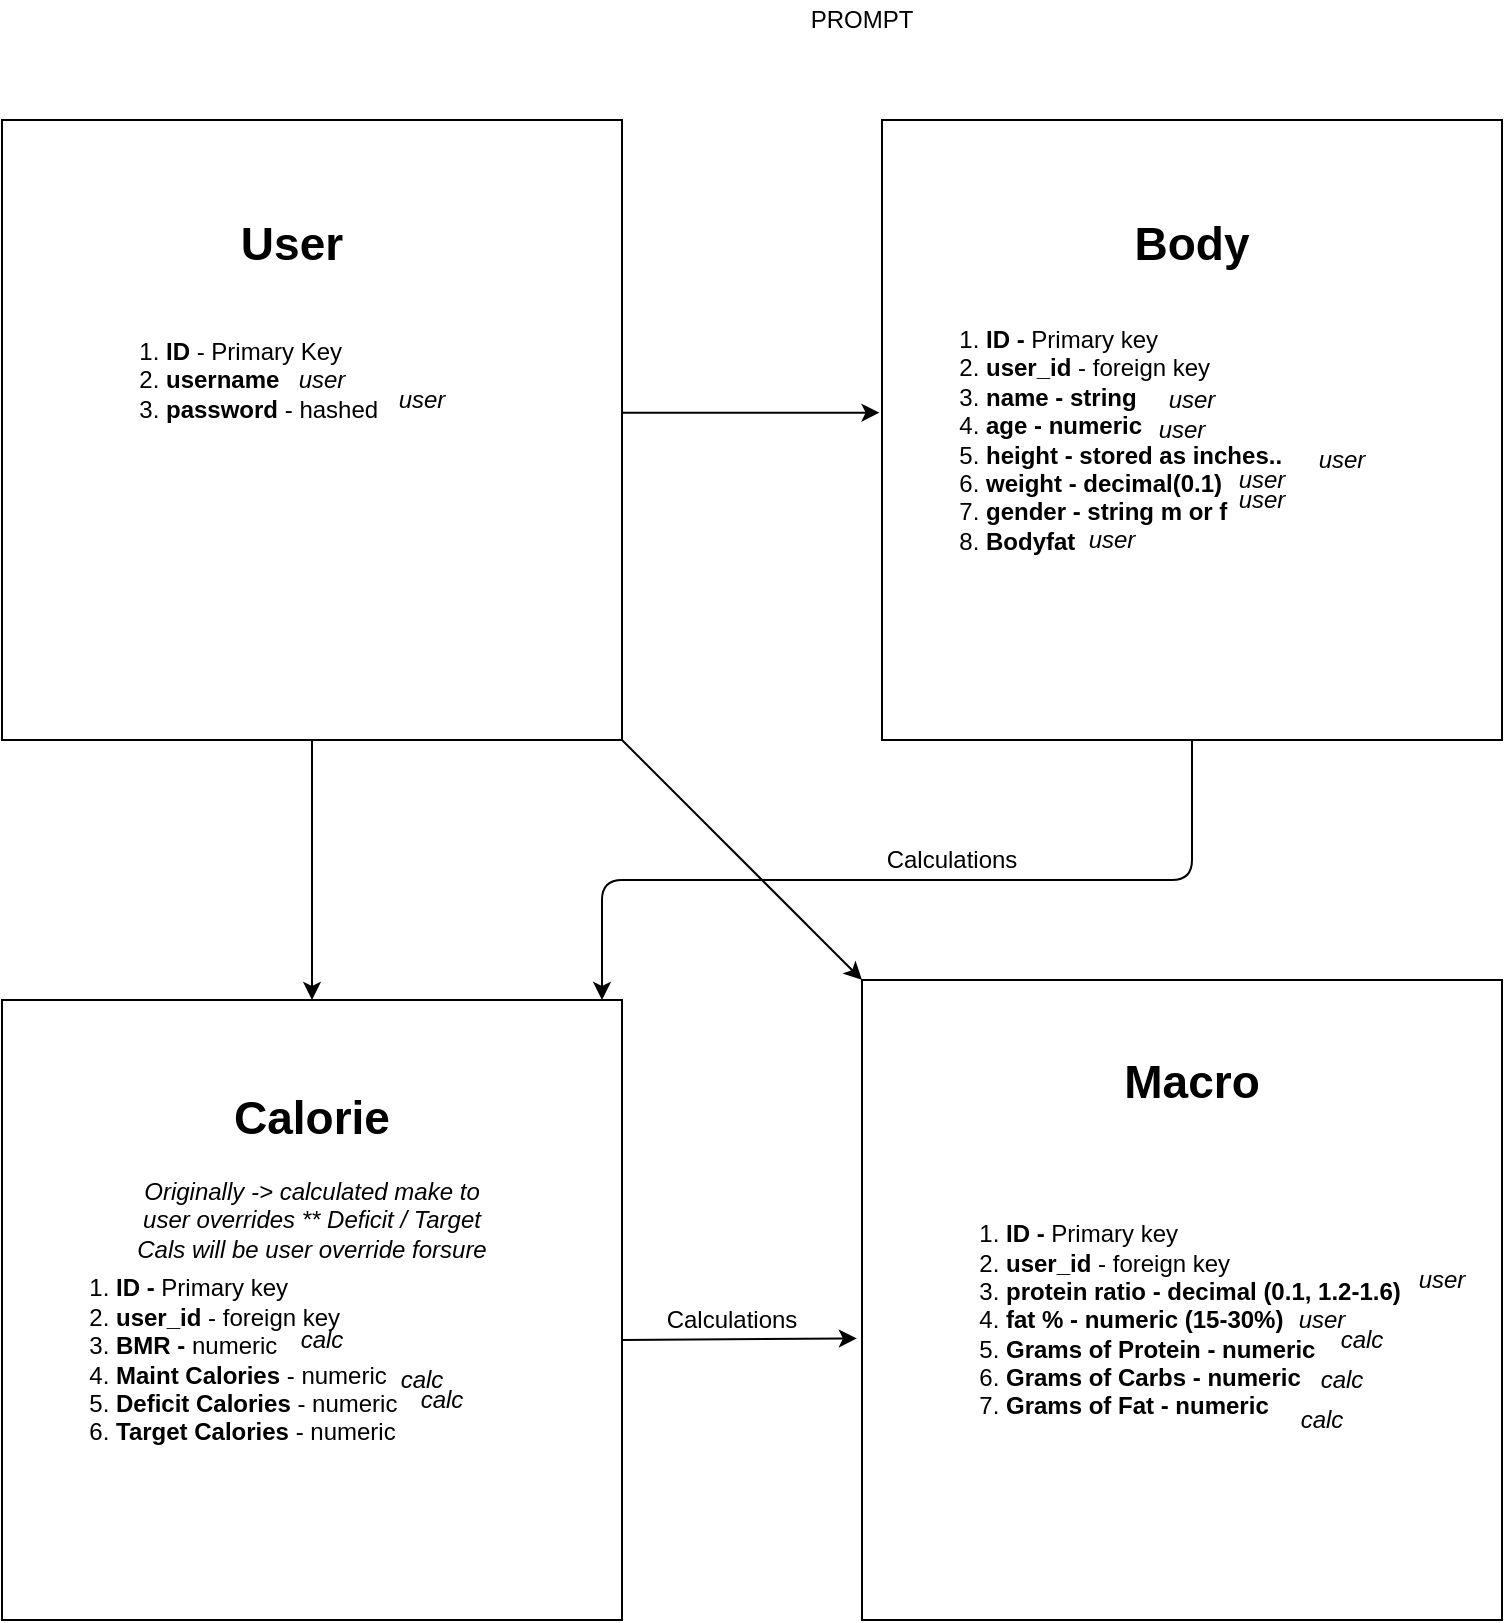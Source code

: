<mxfile version="15.2.9" type="github"><diagram id="ozSLFKVBh8VMbbXM1zvN" name="Page-1"><mxGraphModel dx="1483" dy="827" grid="1" gridSize="10" guides="1" tooltips="1" connect="1" arrows="1" fold="1" page="1" pageScale="1" pageWidth="850" pageHeight="1100" math="0" shadow="0"><root><mxCell id="0"/><mxCell id="1" parent="0"/><mxCell id="GdqsN5Lq0HmgT2kTp2Hs-1" value="" style="whiteSpace=wrap;html=1;aspect=fixed;" vertex="1" parent="1"><mxGeometry x="30" y="300" width="310" height="310" as="geometry"/></mxCell><mxCell id="GdqsN5Lq0HmgT2kTp2Hs-2" value="&lt;b&gt;&lt;font style=&quot;font-size: 23px&quot;&gt;User&lt;/font&gt;&lt;/b&gt;" style="text;html=1;strokeColor=none;fillColor=none;align=center;verticalAlign=middle;whiteSpace=wrap;rounded=0;" vertex="1" parent="1"><mxGeometry x="70" y="333" width="210" height="57.5" as="geometry"/></mxCell><mxCell id="GdqsN5Lq0HmgT2kTp2Hs-3" value="&lt;ol&gt;&lt;li&gt;&lt;b&gt;ID&lt;/b&gt;&amp;nbsp;- Primary Key&lt;/li&gt;&lt;li&gt;&lt;b&gt;username&lt;/b&gt;&lt;/li&gt;&lt;li&gt;&lt;b&gt;password &lt;/b&gt;- hashed&lt;/li&gt;&lt;/ol&gt;" style="text;html=1;strokeColor=none;fillColor=none;align=left;verticalAlign=middle;whiteSpace=wrap;rounded=0;" vertex="1" parent="1"><mxGeometry x="70" y="400" width="240" height="60" as="geometry"/></mxCell><mxCell id="GdqsN5Lq0HmgT2kTp2Hs-4" value="" style="whiteSpace=wrap;html=1;aspect=fixed;" vertex="1" parent="1"><mxGeometry x="470" y="300" width="310" height="310" as="geometry"/></mxCell><mxCell id="GdqsN5Lq0HmgT2kTp2Hs-5" value="&lt;span style=&quot;font-size: 23px&quot;&gt;&lt;b&gt;Body&lt;/b&gt;&lt;/span&gt;" style="text;html=1;strokeColor=none;fillColor=none;align=center;verticalAlign=middle;whiteSpace=wrap;rounded=0;" vertex="1" parent="1"><mxGeometry x="520" y="333" width="210" height="57.5" as="geometry"/></mxCell><mxCell id="GdqsN5Lq0HmgT2kTp2Hs-6" value="&lt;ol&gt;&lt;li&gt;&lt;b&gt;ID - &lt;/b&gt;Primary key&lt;/li&gt;&lt;li&gt;&lt;b&gt;user_id &lt;/b&gt;- foreign key&lt;/li&gt;&lt;li&gt;&lt;b&gt;name - string&lt;/b&gt;&lt;/li&gt;&lt;li&gt;&lt;b&gt;age - numeric&lt;/b&gt;&lt;/li&gt;&lt;li&gt;&lt;b&gt;height - stored as inches..&lt;/b&gt;&lt;/li&gt;&lt;li&gt;&lt;b&gt;weight - decimal(0.1)&lt;/b&gt;&lt;/li&gt;&lt;li&gt;&lt;b&gt;gender - string m or f&lt;/b&gt;&lt;/li&gt;&lt;li&gt;&lt;b&gt;Bodyfat&lt;/b&gt;&lt;/li&gt;&lt;/ol&gt;" style="text;html=1;strokeColor=none;fillColor=none;align=left;verticalAlign=middle;whiteSpace=wrap;rounded=0;" vertex="1" parent="1"><mxGeometry x="480" y="360" width="290" height="200" as="geometry"/></mxCell><mxCell id="GdqsN5Lq0HmgT2kTp2Hs-7" value="" style="whiteSpace=wrap;html=1;aspect=fixed;" vertex="1" parent="1"><mxGeometry x="460" y="730" width="320" height="320" as="geometry"/></mxCell><mxCell id="GdqsN5Lq0HmgT2kTp2Hs-8" value="" style="whiteSpace=wrap;html=1;aspect=fixed;" vertex="1" parent="1"><mxGeometry x="30" y="740" width="310" height="310" as="geometry"/></mxCell><mxCell id="GdqsN5Lq0HmgT2kTp2Hs-11" value="&lt;span style=&quot;font-size: 23px&quot;&gt;&lt;b&gt;Calorie&lt;/b&gt;&lt;/span&gt;" style="text;html=1;strokeColor=none;fillColor=none;align=center;verticalAlign=middle;whiteSpace=wrap;rounded=0;" vertex="1" parent="1"><mxGeometry x="80" y="770" width="210" height="57.5" as="geometry"/></mxCell><mxCell id="GdqsN5Lq0HmgT2kTp2Hs-13" value="&lt;ol&gt;&lt;li&gt;&lt;b&gt;ID - &lt;/b&gt;Primary key&lt;/li&gt;&lt;li&gt;&lt;b&gt;user_id &lt;/b&gt;- foreign key&lt;/li&gt;&lt;li&gt;&lt;b&gt;BMR - &lt;/b&gt;numeric&lt;/li&gt;&lt;li&gt;&lt;b&gt;Maint Calories&lt;/b&gt;&amp;nbsp;- numeric&lt;/li&gt;&lt;li&gt;&lt;b&gt;Deficit Calories &lt;/b&gt;- numeric&lt;/li&gt;&lt;li&gt;&lt;b&gt;Target Calories &lt;/b&gt;- numeric&lt;/li&gt;&lt;/ol&gt;" style="text;html=1;strokeColor=none;fillColor=none;align=left;verticalAlign=middle;whiteSpace=wrap;rounded=0;" vertex="1" parent="1"><mxGeometry x="45" y="820" width="290" height="200" as="geometry"/></mxCell><mxCell id="GdqsN5Lq0HmgT2kTp2Hs-15" value="&lt;span style=&quot;font-size: 23px&quot;&gt;&lt;b&gt;Macro&lt;/b&gt;&lt;/span&gt;" style="text;html=1;strokeColor=none;fillColor=none;align=center;verticalAlign=middle;whiteSpace=wrap;rounded=0;" vertex="1" parent="1"><mxGeometry x="520" y="752.5" width="210" height="57.5" as="geometry"/></mxCell><mxCell id="GdqsN5Lq0HmgT2kTp2Hs-16" value="&lt;ol&gt;&lt;li&gt;&lt;b&gt;ID - &lt;/b&gt;Primary key&lt;/li&gt;&lt;li&gt;&lt;b&gt;user_id &lt;/b&gt;- foreign key&lt;/li&gt;&lt;li&gt;&lt;b&gt;protein ratio - decimal (0.1, 1.2-1.6)&lt;/b&gt;&lt;/li&gt;&lt;li&gt;&lt;b&gt;fat % - numeric (15-30%)&lt;/b&gt;&lt;/li&gt;&lt;li&gt;&lt;b&gt;Grams of Protein - numeric&amp;nbsp;&lt;/b&gt;&lt;/li&gt;&lt;li&gt;&lt;b&gt;Grams of Carbs - numeric&amp;nbsp;&lt;/b&gt;&lt;/li&gt;&lt;li&gt;&lt;b&gt;Grams of Fat - numeric&amp;nbsp;&lt;/b&gt;&lt;/li&gt;&lt;/ol&gt;" style="text;html=1;strokeColor=none;fillColor=none;align=left;verticalAlign=middle;whiteSpace=wrap;rounded=0;" vertex="1" parent="1"><mxGeometry x="490" y="800" width="290" height="200" as="geometry"/></mxCell><mxCell id="GdqsN5Lq0HmgT2kTp2Hs-17" value="" style="endArrow=classic;html=1;entryX=0;entryY=0;entryDx=0;entryDy=0;exitX=1;exitY=1;exitDx=0;exitDy=0;" edge="1" parent="1" source="GdqsN5Lq0HmgT2kTp2Hs-1" target="GdqsN5Lq0HmgT2kTp2Hs-7"><mxGeometry width="50" height="50" relative="1" as="geometry"><mxPoint x="340" y="610" as="sourcePoint"/><mxPoint x="310" y="500" as="targetPoint"/></mxGeometry></mxCell><mxCell id="GdqsN5Lq0HmgT2kTp2Hs-19" value="" style="endArrow=classic;html=1;exitX=1.001;exitY=0.472;exitDx=0;exitDy=0;exitPerimeter=0;entryX=-0.004;entryY=0.472;entryDx=0;entryDy=0;entryPerimeter=0;" edge="1" parent="1" source="GdqsN5Lq0HmgT2kTp2Hs-1" target="GdqsN5Lq0HmgT2kTp2Hs-4"><mxGeometry width="50" height="50" relative="1" as="geometry"><mxPoint x="460" y="650" as="sourcePoint"/><mxPoint x="510" y="600" as="targetPoint"/></mxGeometry></mxCell><mxCell id="GdqsN5Lq0HmgT2kTp2Hs-20" value="" style="endArrow=classic;html=1;exitX=0.5;exitY=1;exitDx=0;exitDy=0;entryX=0.5;entryY=0;entryDx=0;entryDy=0;" edge="1" parent="1" source="GdqsN5Lq0HmgT2kTp2Hs-1" target="GdqsN5Lq0HmgT2kTp2Hs-8"><mxGeometry width="50" height="50" relative="1" as="geometry"><mxPoint x="150" y="650" as="sourcePoint"/><mxPoint x="200" y="600" as="targetPoint"/></mxGeometry></mxCell><mxCell id="GdqsN5Lq0HmgT2kTp2Hs-21" value="" style="endArrow=classic;html=1;exitX=0.5;exitY=1;exitDx=0;exitDy=0;" edge="1" parent="1" source="GdqsN5Lq0HmgT2kTp2Hs-4"><mxGeometry width="50" height="50" relative="1" as="geometry"><mxPoint x="450" y="780" as="sourcePoint"/><mxPoint x="330" y="740" as="targetPoint"/><Array as="points"><mxPoint x="625" y="680"/><mxPoint x="330" y="680"/></Array></mxGeometry></mxCell><mxCell id="GdqsN5Lq0HmgT2kTp2Hs-22" value="Calculations" style="text;html=1;strokeColor=none;fillColor=none;align=center;verticalAlign=middle;whiteSpace=wrap;rounded=0;" vertex="1" parent="1"><mxGeometry x="450" y="660" width="110" height="20" as="geometry"/></mxCell><mxCell id="GdqsN5Lq0HmgT2kTp2Hs-23" value="" style="endArrow=classic;html=1;entryX=-0.008;entryY=0.56;entryDx=0;entryDy=0;entryPerimeter=0;" edge="1" parent="1" target="GdqsN5Lq0HmgT2kTp2Hs-7"><mxGeometry width="50" height="50" relative="1" as="geometry"><mxPoint x="340" y="910" as="sourcePoint"/><mxPoint x="390" y="860" as="targetPoint"/></mxGeometry></mxCell><mxCell id="GdqsN5Lq0HmgT2kTp2Hs-24" value="Calculations" style="text;html=1;strokeColor=none;fillColor=none;align=center;verticalAlign=middle;whiteSpace=wrap;rounded=0;" vertex="1" parent="1"><mxGeometry x="340" y="890" width="110" height="20" as="geometry"/></mxCell><mxCell id="GdqsN5Lq0HmgT2kTp2Hs-25" value="user" style="text;html=1;strokeColor=none;fillColor=none;align=center;verticalAlign=middle;whiteSpace=wrap;rounded=0;fontStyle=2" vertex="1" parent="1"><mxGeometry x="170" y="420" width="40" height="20" as="geometry"/></mxCell><mxCell id="GdqsN5Lq0HmgT2kTp2Hs-28" value="user" style="text;html=1;strokeColor=none;fillColor=none;align=center;verticalAlign=middle;whiteSpace=wrap;rounded=0;fontStyle=2" vertex="1" parent="1"><mxGeometry x="220" y="430" width="40" height="20" as="geometry"/></mxCell><mxCell id="GdqsN5Lq0HmgT2kTp2Hs-29" value="user" style="text;html=1;strokeColor=none;fillColor=none;align=center;verticalAlign=middle;whiteSpace=wrap;rounded=0;fontStyle=2" vertex="1" parent="1"><mxGeometry x="605" y="430" width="40" height="20" as="geometry"/></mxCell><mxCell id="GdqsN5Lq0HmgT2kTp2Hs-30" value="user" style="text;html=1;strokeColor=none;fillColor=none;align=center;verticalAlign=middle;whiteSpace=wrap;rounded=0;fontStyle=2" vertex="1" parent="1"><mxGeometry x="600" y="445" width="40" height="20" as="geometry"/></mxCell><mxCell id="GdqsN5Lq0HmgT2kTp2Hs-31" value="user" style="text;html=1;strokeColor=none;fillColor=none;align=center;verticalAlign=middle;whiteSpace=wrap;rounded=0;fontStyle=2" vertex="1" parent="1"><mxGeometry x="680" y="460" width="40" height="20" as="geometry"/></mxCell><mxCell id="GdqsN5Lq0HmgT2kTp2Hs-32" value="user" style="text;html=1;strokeColor=none;fillColor=none;align=center;verticalAlign=middle;whiteSpace=wrap;rounded=0;fontStyle=2" vertex="1" parent="1"><mxGeometry x="640" y="470" width="40" height="20" as="geometry"/></mxCell><mxCell id="GdqsN5Lq0HmgT2kTp2Hs-33" value="user" style="text;html=1;strokeColor=none;fillColor=none;align=center;verticalAlign=middle;whiteSpace=wrap;rounded=0;fontStyle=2" vertex="1" parent="1"><mxGeometry x="640" y="480" width="40" height="20" as="geometry"/></mxCell><mxCell id="GdqsN5Lq0HmgT2kTp2Hs-34" value="user" style="text;html=1;strokeColor=none;fillColor=none;align=center;verticalAlign=middle;whiteSpace=wrap;rounded=0;fontStyle=2" vertex="1" parent="1"><mxGeometry x="565" y="500" width="40" height="20" as="geometry"/></mxCell><mxCell id="GdqsN5Lq0HmgT2kTp2Hs-36" value="Originally -&amp;gt; calculated make to user overrides ** Deficit / Target Cals will be user override forsure" style="text;html=1;strokeColor=none;fillColor=none;align=center;verticalAlign=middle;whiteSpace=wrap;rounded=0;fontStyle=2" vertex="1" parent="1"><mxGeometry x="90" y="840" width="190" height="20" as="geometry"/></mxCell><mxCell id="GdqsN5Lq0HmgT2kTp2Hs-38" value="user" style="text;html=1;strokeColor=none;fillColor=none;align=center;verticalAlign=middle;whiteSpace=wrap;rounded=0;fontStyle=2" vertex="1" parent="1"><mxGeometry x="730" y="870" width="40" height="20" as="geometry"/></mxCell><mxCell id="GdqsN5Lq0HmgT2kTp2Hs-39" value="user" style="text;html=1;strokeColor=none;fillColor=none;align=center;verticalAlign=middle;whiteSpace=wrap;rounded=0;fontStyle=2" vertex="1" parent="1"><mxGeometry x="670" y="890" width="40" height="20" as="geometry"/></mxCell><mxCell id="GdqsN5Lq0HmgT2kTp2Hs-40" value="calc" style="text;html=1;strokeColor=none;fillColor=none;align=center;verticalAlign=middle;whiteSpace=wrap;rounded=0;fontStyle=2" vertex="1" parent="1"><mxGeometry x="690" y="900" width="40" height="20" as="geometry"/></mxCell><mxCell id="GdqsN5Lq0HmgT2kTp2Hs-41" value="calc" style="text;html=1;strokeColor=none;fillColor=none;align=center;verticalAlign=middle;whiteSpace=wrap;rounded=0;fontStyle=2" vertex="1" parent="1"><mxGeometry x="680" y="920" width="40" height="20" as="geometry"/></mxCell><mxCell id="GdqsN5Lq0HmgT2kTp2Hs-42" value="calc" style="text;html=1;strokeColor=none;fillColor=none;align=center;verticalAlign=middle;whiteSpace=wrap;rounded=0;fontStyle=2" vertex="1" parent="1"><mxGeometry x="670" y="940" width="40" height="20" as="geometry"/></mxCell><mxCell id="GdqsN5Lq0HmgT2kTp2Hs-43" value="calc" style="text;html=1;strokeColor=none;fillColor=none;align=center;verticalAlign=middle;whiteSpace=wrap;rounded=0;fontStyle=2" vertex="1" parent="1"><mxGeometry x="170" y="900" width="40" height="20" as="geometry"/></mxCell><mxCell id="GdqsN5Lq0HmgT2kTp2Hs-44" value="calc" style="text;html=1;strokeColor=none;fillColor=none;align=center;verticalAlign=middle;whiteSpace=wrap;rounded=0;fontStyle=2" vertex="1" parent="1"><mxGeometry x="220" y="920" width="40" height="20" as="geometry"/></mxCell><mxCell id="GdqsN5Lq0HmgT2kTp2Hs-45" value="calc" style="text;html=1;strokeColor=none;fillColor=none;align=center;verticalAlign=middle;whiteSpace=wrap;rounded=0;fontStyle=2" vertex="1" parent="1"><mxGeometry x="230" y="930" width="40" height="20" as="geometry"/></mxCell><mxCell id="GdqsN5Lq0HmgT2kTp2Hs-46" value="PROMPT" style="text;html=1;strokeColor=none;fillColor=none;align=center;verticalAlign=middle;whiteSpace=wrap;rounded=0;" vertex="1" parent="1"><mxGeometry x="440" y="240" width="40" height="20" as="geometry"/></mxCell></root></mxGraphModel></diagram></mxfile>